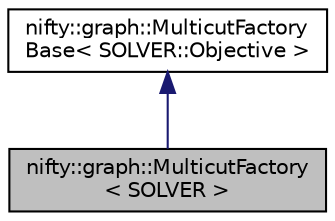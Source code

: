 digraph "nifty::graph::MulticutFactory&lt; SOLVER &gt;"
{
  edge [fontname="Helvetica",fontsize="10",labelfontname="Helvetica",labelfontsize="10"];
  node [fontname="Helvetica",fontsize="10",shape=record];
  Node1 [label="nifty::graph::MulticutFactory\l\< SOLVER \>",height=0.2,width=0.4,color="black", fillcolor="grey75", style="filled", fontcolor="black"];
  Node2 -> Node1 [dir="back",color="midnightblue",fontsize="10",style="solid"];
  Node2 [label="nifty::graph::MulticutFactory\lBase\< SOLVER::Objective \>",height=0.2,width=0.4,color="black", fillcolor="white", style="filled",URL="$classnifty_1_1graph_1_1MulticutFactoryBase.html"];
}
